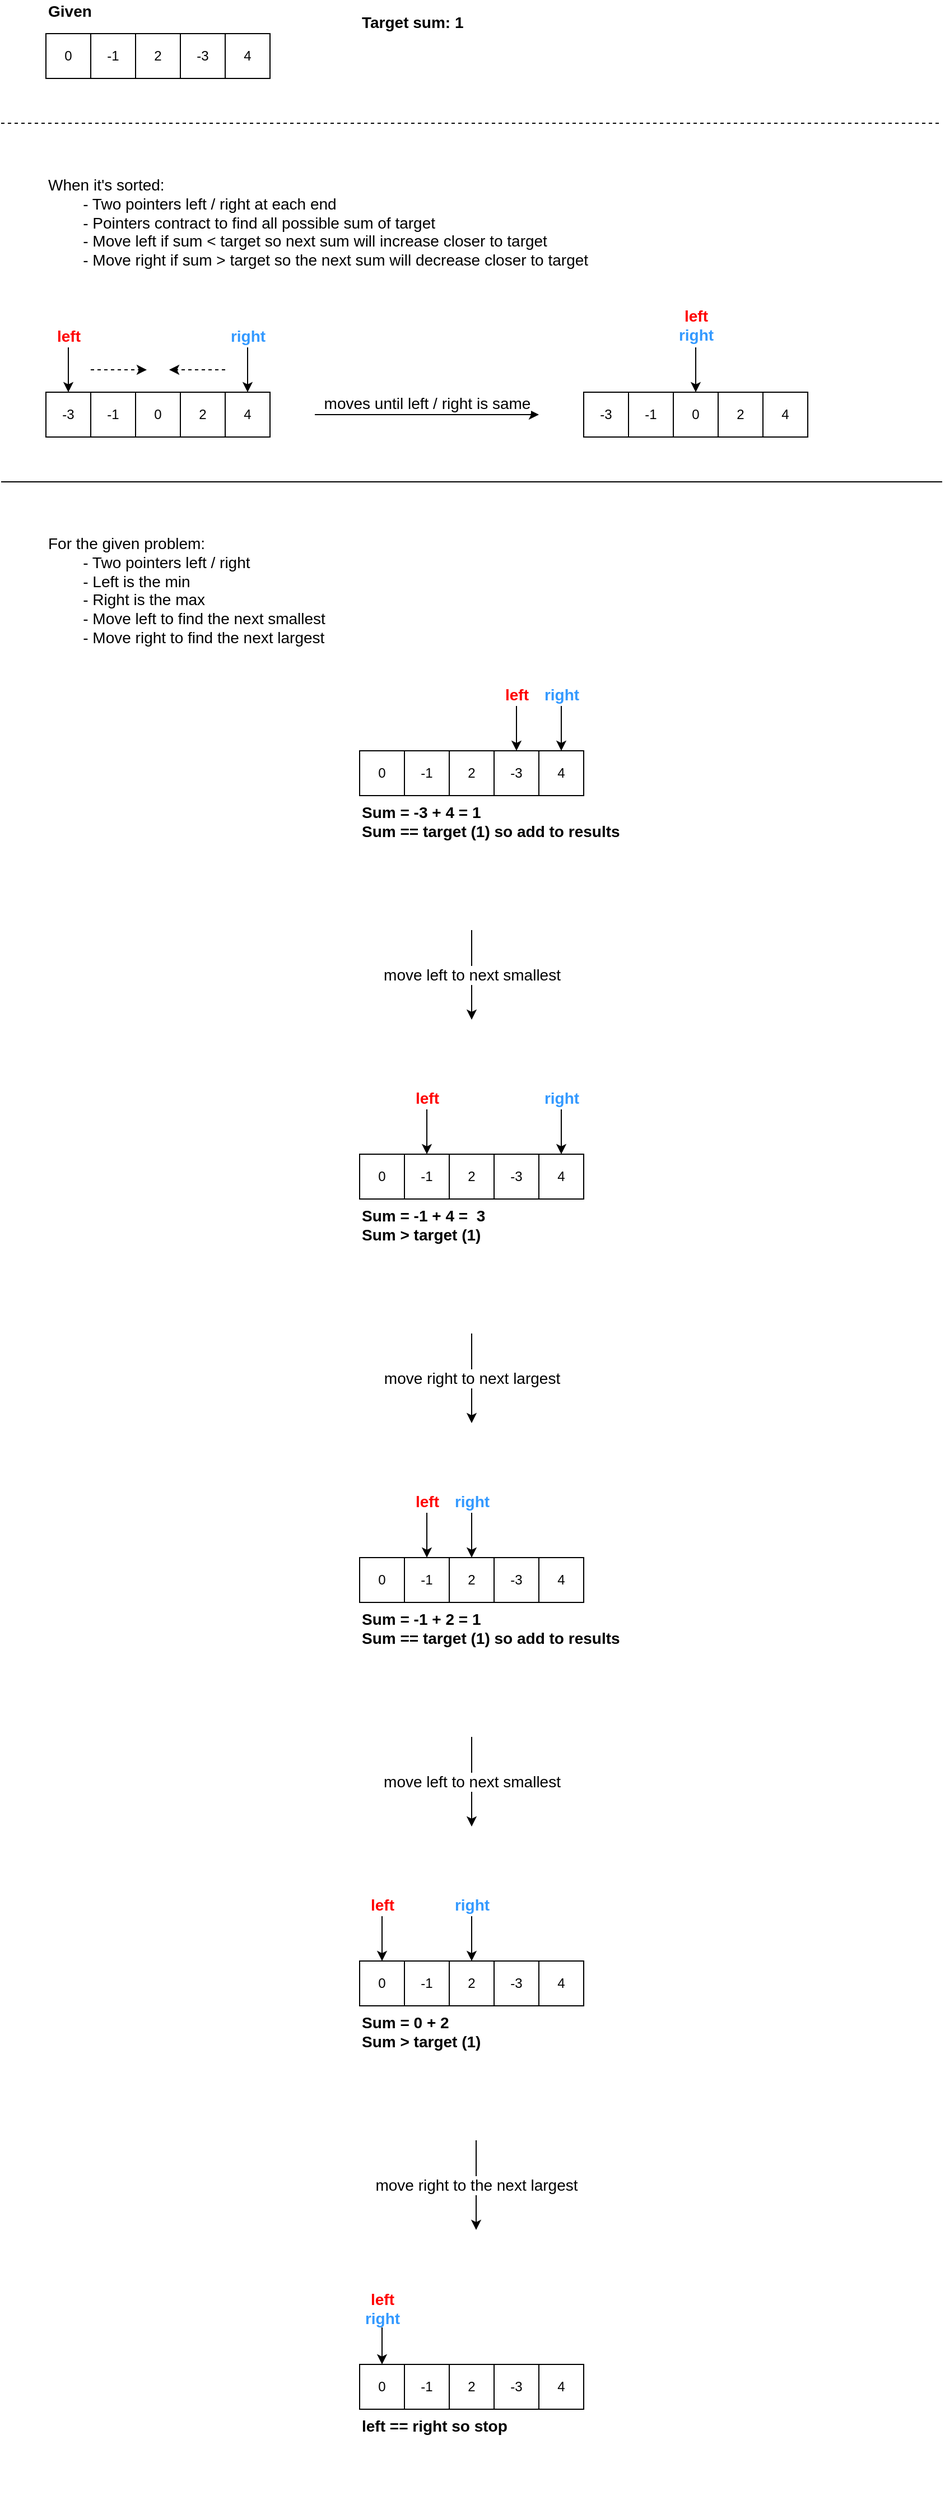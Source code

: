 <mxfile version="14.9.2" type="device" pages="3"><diagram id="GbCc5K4q3Yhyi9swN5Fx" name="Page-1"><mxGraphModel dx="1422" dy="832" grid="1" gridSize="10" guides="1" tooltips="1" connect="1" arrows="1" fold="1" page="1" pageScale="1" pageWidth="850" pageHeight="1100" math="0" shadow="0"><root><mxCell id="0"/><mxCell id="1" parent="0"/><mxCell id="HMEq5nTeN6VQjFNU1mB4-1" value="0" style="rounded=0;whiteSpace=wrap;html=1;" parent="1" vertex="1"><mxGeometry x="40" y="40" width="40" height="40" as="geometry"/></mxCell><mxCell id="HMEq5nTeN6VQjFNU1mB4-2" value="-1" style="rounded=0;whiteSpace=wrap;html=1;" parent="1" vertex="1"><mxGeometry x="80" y="40" width="40" height="40" as="geometry"/></mxCell><mxCell id="HMEq5nTeN6VQjFNU1mB4-3" value="2" style="rounded=0;whiteSpace=wrap;html=1;" parent="1" vertex="1"><mxGeometry x="120" y="40" width="40" height="40" as="geometry"/></mxCell><mxCell id="HMEq5nTeN6VQjFNU1mB4-4" value="-3" style="rounded=0;whiteSpace=wrap;html=1;" parent="1" vertex="1"><mxGeometry x="160" y="40" width="40" height="40" as="geometry"/></mxCell><mxCell id="HMEq5nTeN6VQjFNU1mB4-5" value="4" style="rounded=0;whiteSpace=wrap;html=1;" parent="1" vertex="1"><mxGeometry x="200" y="40" width="40" height="40" as="geometry"/></mxCell><mxCell id="HMEq5nTeN6VQjFNU1mB4-7" value="Given" style="text;html=1;strokeColor=none;fillColor=none;align=left;verticalAlign=middle;whiteSpace=wrap;rounded=0;fontStyle=1;fontSize=14;" parent="1" vertex="1"><mxGeometry x="40" y="10" width="40" height="20" as="geometry"/></mxCell><mxCell id="HMEq5nTeN6VQjFNU1mB4-8" value="0" style="rounded=0;whiteSpace=wrap;html=1;" parent="1" vertex="1"><mxGeometry x="120" y="360" width="40" height="40" as="geometry"/></mxCell><mxCell id="HMEq5nTeN6VQjFNU1mB4-9" value="-1" style="rounded=0;whiteSpace=wrap;html=1;" parent="1" vertex="1"><mxGeometry x="80" y="360" width="40" height="40" as="geometry"/></mxCell><mxCell id="HMEq5nTeN6VQjFNU1mB4-10" value="2" style="rounded=0;whiteSpace=wrap;html=1;" parent="1" vertex="1"><mxGeometry x="160" y="360" width="40" height="40" as="geometry"/></mxCell><mxCell id="HMEq5nTeN6VQjFNU1mB4-11" value="-3" style="rounded=0;whiteSpace=wrap;html=1;" parent="1" vertex="1"><mxGeometry x="40" y="360" width="40" height="40" as="geometry"/></mxCell><mxCell id="HMEq5nTeN6VQjFNU1mB4-12" value="4" style="rounded=0;whiteSpace=wrap;html=1;" parent="1" vertex="1"><mxGeometry x="200" y="360" width="40" height="40" as="geometry"/></mxCell><mxCell id="HMEq5nTeN6VQjFNU1mB4-13" value="&lt;span&gt;When it's sorted:&lt;br&gt;&lt;span style=&quot;white-space: pre&quot;&gt;&#9;&lt;/span&gt;- Two pointers left / right at each end&lt;br&gt;&lt;span style=&quot;white-space: pre&quot;&gt;&#9;&lt;/span&gt;- Pointers contract to find all possible sum of target&lt;br&gt;&lt;span style=&quot;white-space: pre&quot;&gt;&#9;&lt;/span&gt;- Move left if sum &amp;lt; target so next sum will increase closer to target&lt;br&gt;&lt;span style=&quot;white-space: pre&quot;&gt;&#9;&lt;/span&gt;- Move right if sum &amp;gt; target so the next sum will decrease closer to target&amp;nbsp;&lt;/span&gt;" style="text;html=1;strokeColor=none;fillColor=none;align=left;verticalAlign=top;whiteSpace=wrap;rounded=0;fontStyle=0;fontSize=14;spacingTop=0;" parent="1" vertex="1"><mxGeometry x="40" y="160" width="800" height="120" as="geometry"/></mxCell><mxCell id="HMEq5nTeN6VQjFNU1mB4-15" value="&lt;font color=&quot;#ff0000&quot;&gt;left&lt;/font&gt;" style="endArrow=classic;html=1;fontStyle=1;fontSize=14;" parent="1" edge="1"><mxGeometry x="-1" y="-10" width="50" height="50" relative="1" as="geometry"><mxPoint x="60" y="320" as="sourcePoint"/><mxPoint x="60" y="360" as="targetPoint"/><mxPoint x="10" y="-10" as="offset"/></mxGeometry></mxCell><mxCell id="HMEq5nTeN6VQjFNU1mB4-16" value="&lt;font color=&quot;#3399ff&quot;&gt;right&lt;/font&gt;" style="endArrow=classic;html=1;entryX=0.5;entryY=0;entryDx=0;entryDy=0;fontStyle=1;fontSize=14;" parent="1" target="HMEq5nTeN6VQjFNU1mB4-12" edge="1"><mxGeometry x="-1" y="-10" width="50" height="50" relative="1" as="geometry"><mxPoint x="220" y="320" as="sourcePoint"/><mxPoint x="239" y="360" as="targetPoint"/><mxPoint x="10" y="-10" as="offset"/></mxGeometry></mxCell><mxCell id="HMEq5nTeN6VQjFNU1mB4-17" value="" style="endArrow=classic;html=1;fontSize=14;dashed=1;" parent="1" edge="1"><mxGeometry width="50" height="50" relative="1" as="geometry"><mxPoint x="80" y="340" as="sourcePoint"/><mxPoint x="130" y="340" as="targetPoint"/></mxGeometry></mxCell><mxCell id="HMEq5nTeN6VQjFNU1mB4-18" value="" style="endArrow=classic;html=1;fontSize=14;dashed=1;" parent="1" edge="1"><mxGeometry width="50" height="50" relative="1" as="geometry"><mxPoint x="200" y="340" as="sourcePoint"/><mxPoint x="150" y="340" as="targetPoint"/></mxGeometry></mxCell><mxCell id="HMEq5nTeN6VQjFNU1mB4-20" value="0" style="rounded=0;whiteSpace=wrap;html=1;" parent="1" vertex="1"><mxGeometry x="600" y="360" width="40" height="40" as="geometry"/></mxCell><mxCell id="HMEq5nTeN6VQjFNU1mB4-21" value="-1" style="rounded=0;whiteSpace=wrap;html=1;" parent="1" vertex="1"><mxGeometry x="560" y="360" width="40" height="40" as="geometry"/></mxCell><mxCell id="HMEq5nTeN6VQjFNU1mB4-22" value="2" style="rounded=0;whiteSpace=wrap;html=1;" parent="1" vertex="1"><mxGeometry x="640" y="360" width="40" height="40" as="geometry"/></mxCell><mxCell id="HMEq5nTeN6VQjFNU1mB4-23" value="-3" style="rounded=0;whiteSpace=wrap;html=1;" parent="1" vertex="1"><mxGeometry x="520" y="360" width="40" height="40" as="geometry"/></mxCell><mxCell id="HMEq5nTeN6VQjFNU1mB4-24" value="4" style="rounded=0;whiteSpace=wrap;html=1;" parent="1" vertex="1"><mxGeometry x="680" y="360" width="40" height="40" as="geometry"/></mxCell><mxCell id="HMEq5nTeN6VQjFNU1mB4-25" value="&lt;font color=&quot;#ff0000&quot;&gt;left&lt;/font&gt;&lt;br&gt;&lt;font color=&quot;#3399ff&quot;&gt;right&lt;/font&gt;" style="endArrow=classic;html=1;entryX=0.5;entryY=0;entryDx=0;entryDy=0;fontStyle=1;fontSize=14;" parent="1" target="HMEq5nTeN6VQjFNU1mB4-20" edge="1"><mxGeometry x="-1" y="-20" width="50" height="50" relative="1" as="geometry"><mxPoint x="620" y="320" as="sourcePoint"/><mxPoint x="1040" y="430" as="targetPoint"/><mxPoint x="20" y="-20" as="offset"/></mxGeometry></mxCell><mxCell id="HMEq5nTeN6VQjFNU1mB4-29" value="moves until left / right is same" style="endArrow=classic;html=1;fontSize=14;" parent="1" edge="1"><mxGeometry y="10" width="50" height="50" relative="1" as="geometry"><mxPoint x="280" y="380" as="sourcePoint"/><mxPoint x="480" y="380" as="targetPoint"/><mxPoint as="offset"/></mxGeometry></mxCell><mxCell id="HMEq5nTeN6VQjFNU1mB4-30" value="For the given problem:&lt;br&gt;&lt;span style=&quot;white-space: pre&quot;&gt;&#9;&lt;/span&gt;- Two pointers left / right&lt;br&gt;&lt;span style=&quot;white-space: pre&quot;&gt;&#9;&lt;/span&gt;- Left is the min&lt;br&gt;&lt;span style=&quot;white-space: pre&quot;&gt;&#9;&lt;/span&gt;- Right is the max&lt;br&gt;&lt;span style=&quot;white-space: pre&quot;&gt;&#9;&lt;/span&gt;- Move left to find the next smallest&lt;br&gt;&lt;span style=&quot;white-space: pre&quot;&gt;&#9;&lt;/span&gt;- Move right to find the next largest" style="text;html=1;strokeColor=none;fillColor=none;align=left;verticalAlign=top;whiteSpace=wrap;rounded=0;fontStyle=0;fontSize=14;" parent="1" vertex="1"><mxGeometry x="40" y="480" width="480" height="120" as="geometry"/></mxCell><mxCell id="HMEq5nTeN6VQjFNU1mB4-31" value="0" style="rounded=0;whiteSpace=wrap;html=1;" parent="1" vertex="1"><mxGeometry x="320" y="680" width="40" height="40" as="geometry"/></mxCell><mxCell id="HMEq5nTeN6VQjFNU1mB4-32" value="-1" style="rounded=0;whiteSpace=wrap;html=1;" parent="1" vertex="1"><mxGeometry x="360" y="680" width="40" height="40" as="geometry"/></mxCell><mxCell id="HMEq5nTeN6VQjFNU1mB4-33" value="2" style="rounded=0;whiteSpace=wrap;html=1;" parent="1" vertex="1"><mxGeometry x="400" y="680" width="40" height="40" as="geometry"/></mxCell><mxCell id="HMEq5nTeN6VQjFNU1mB4-34" value="-3" style="rounded=0;whiteSpace=wrap;html=1;" parent="1" vertex="1"><mxGeometry x="440" y="680" width="40" height="40" as="geometry"/></mxCell><mxCell id="HMEq5nTeN6VQjFNU1mB4-35" value="4" style="rounded=0;whiteSpace=wrap;html=1;" parent="1" vertex="1"><mxGeometry x="480" y="680" width="40" height="40" as="geometry"/></mxCell><mxCell id="HMEq5nTeN6VQjFNU1mB4-36" value="" style="endArrow=none;html=1;fontSize=14;" parent="1" edge="1"><mxGeometry width="50" height="50" relative="1" as="geometry"><mxPoint y="440" as="sourcePoint"/><mxPoint x="840" y="440" as="targetPoint"/></mxGeometry></mxCell><mxCell id="HMEq5nTeN6VQjFNU1mB4-37" value="" style="endArrow=none;dashed=1;html=1;fontSize=14;" parent="1" edge="1"><mxGeometry width="50" height="50" relative="1" as="geometry"><mxPoint y="120" as="sourcePoint"/><mxPoint x="840" y="120" as="targetPoint"/></mxGeometry></mxCell><mxCell id="HMEq5nTeN6VQjFNU1mB4-39" value="&lt;font color=&quot;#ff0000&quot;&gt;left&lt;/font&gt;" style="endArrow=classic;html=1;entryX=0.5;entryY=0;entryDx=0;entryDy=0;fontStyle=1;fontSize=14;" parent="1" target="HMEq5nTeN6VQjFNU1mB4-34" edge="1"><mxGeometry x="-1" y="-10" width="50" height="50" relative="1" as="geometry"><mxPoint x="460" y="640" as="sourcePoint"/><mxPoint x="340" y="660" as="targetPoint"/><mxPoint x="10" y="-10" as="offset"/></mxGeometry></mxCell><mxCell id="HMEq5nTeN6VQjFNU1mB4-40" value="&lt;font color=&quot;#3399ff&quot;&gt;right&lt;/font&gt;" style="endArrow=classic;html=1;entryX=0.5;entryY=0;entryDx=0;entryDy=0;fontStyle=1;fontSize=14;" parent="1" target="HMEq5nTeN6VQjFNU1mB4-35" edge="1"><mxGeometry x="-1" y="-10" width="50" height="50" relative="1" as="geometry"><mxPoint x="500" y="640" as="sourcePoint"/><mxPoint x="529" y="370" as="targetPoint"/><mxPoint x="10" y="-10" as="offset"/></mxGeometry></mxCell><mxCell id="HMEq5nTeN6VQjFNU1mB4-41" value="0" style="rounded=0;whiteSpace=wrap;html=1;" parent="1" vertex="1"><mxGeometry x="320" y="1040" width="40" height="40" as="geometry"/></mxCell><mxCell id="HMEq5nTeN6VQjFNU1mB4-42" value="-1" style="rounded=0;whiteSpace=wrap;html=1;" parent="1" vertex="1"><mxGeometry x="360" y="1040" width="40" height="40" as="geometry"/></mxCell><mxCell id="HMEq5nTeN6VQjFNU1mB4-43" value="2" style="rounded=0;whiteSpace=wrap;html=1;" parent="1" vertex="1"><mxGeometry x="400" y="1040" width="40" height="40" as="geometry"/></mxCell><mxCell id="HMEq5nTeN6VQjFNU1mB4-44" value="-3" style="rounded=0;whiteSpace=wrap;html=1;" parent="1" vertex="1"><mxGeometry x="440" y="1040" width="40" height="40" as="geometry"/></mxCell><mxCell id="HMEq5nTeN6VQjFNU1mB4-45" value="4" style="rounded=0;whiteSpace=wrap;html=1;" parent="1" vertex="1"><mxGeometry x="480" y="1040" width="40" height="40" as="geometry"/></mxCell><mxCell id="HMEq5nTeN6VQjFNU1mB4-46" value="&lt;font color=&quot;#ff0000&quot;&gt;left&lt;/font&gt;" style="endArrow=classic;html=1;fontStyle=1;fontSize=14;" parent="1" edge="1"><mxGeometry x="-1" y="-10" width="50" height="50" relative="1" as="geometry"><mxPoint x="380" y="1000" as="sourcePoint"/><mxPoint x="380" y="1040" as="targetPoint"/><mxPoint x="10" y="-10" as="offset"/></mxGeometry></mxCell><mxCell id="HMEq5nTeN6VQjFNU1mB4-47" value="&lt;font color=&quot;#3399ff&quot;&gt;right&lt;/font&gt;" style="endArrow=classic;html=1;entryX=0.5;entryY=0;entryDx=0;entryDy=0;fontStyle=1;fontSize=14;" parent="1" target="HMEq5nTeN6VQjFNU1mB4-45" edge="1"><mxGeometry x="-1" y="-10" width="50" height="50" relative="1" as="geometry"><mxPoint x="500" y="1000" as="sourcePoint"/><mxPoint x="529" y="730" as="targetPoint"/><mxPoint x="10" y="-10" as="offset"/></mxGeometry></mxCell><mxCell id="HMEq5nTeN6VQjFNU1mB4-49" value="Target sum: 1" style="text;html=1;strokeColor=none;fillColor=none;align=left;verticalAlign=middle;whiteSpace=wrap;rounded=0;fontStyle=1;fontSize=14;" parent="1" vertex="1"><mxGeometry x="320" y="20" width="110" height="20" as="geometry"/></mxCell><mxCell id="HMEq5nTeN6VQjFNU1mB4-50" value="Sum = -3 + 4 = 1&lt;br&gt;Sum == target (1) so add to results" style="text;html=1;strokeColor=none;fillColor=none;align=left;verticalAlign=top;whiteSpace=wrap;rounded=0;fontSize=14;fontStyle=1" parent="1" vertex="1"><mxGeometry x="320" y="720" width="240" height="80" as="geometry"/></mxCell><mxCell id="HMEq5nTeN6VQjFNU1mB4-52" value="move left to next smallest" style="endArrow=classic;html=1;fontSize=14;" parent="1" edge="1"><mxGeometry width="50" height="50" relative="1" as="geometry"><mxPoint x="420" y="840" as="sourcePoint"/><mxPoint x="420" y="920" as="targetPoint"/><mxPoint as="offset"/></mxGeometry></mxCell><mxCell id="HMEq5nTeN6VQjFNU1mB4-53" value="Sum = -1 + 4 =&amp;nbsp; 3&lt;br&gt;Sum &amp;gt; target (1)" style="text;html=1;strokeColor=none;fillColor=none;align=left;verticalAlign=top;whiteSpace=wrap;rounded=0;fontSize=14;fontStyle=1" parent="1" vertex="1"><mxGeometry x="320" y="1080" width="240" height="80" as="geometry"/></mxCell><mxCell id="HMEq5nTeN6VQjFNU1mB4-54" value="0" style="rounded=0;whiteSpace=wrap;html=1;" parent="1" vertex="1"><mxGeometry x="320" y="1400" width="40" height="40" as="geometry"/></mxCell><mxCell id="HMEq5nTeN6VQjFNU1mB4-55" value="-1" style="rounded=0;whiteSpace=wrap;html=1;" parent="1" vertex="1"><mxGeometry x="360" y="1400" width="40" height="40" as="geometry"/></mxCell><mxCell id="HMEq5nTeN6VQjFNU1mB4-56" value="2" style="rounded=0;whiteSpace=wrap;html=1;" parent="1" vertex="1"><mxGeometry x="400" y="1400" width="40" height="40" as="geometry"/></mxCell><mxCell id="HMEq5nTeN6VQjFNU1mB4-57" value="-3" style="rounded=0;whiteSpace=wrap;html=1;" parent="1" vertex="1"><mxGeometry x="440" y="1400" width="40" height="40" as="geometry"/></mxCell><mxCell id="HMEq5nTeN6VQjFNU1mB4-58" value="4" style="rounded=0;whiteSpace=wrap;html=1;" parent="1" vertex="1"><mxGeometry x="480" y="1400" width="40" height="40" as="geometry"/></mxCell><mxCell id="HMEq5nTeN6VQjFNU1mB4-59" value="&lt;font color=&quot;#ff0000&quot;&gt;left&lt;/font&gt;" style="endArrow=classic;html=1;fontStyle=1;fontSize=14;" parent="1" edge="1"><mxGeometry x="-1" y="-10" width="50" height="50" relative="1" as="geometry"><mxPoint x="380" y="1360" as="sourcePoint"/><mxPoint x="380" y="1400" as="targetPoint"/><mxPoint x="10" y="-10" as="offset"/></mxGeometry></mxCell><mxCell id="HMEq5nTeN6VQjFNU1mB4-60" value="&lt;font color=&quot;#3399ff&quot;&gt;right&lt;/font&gt;" style="endArrow=classic;html=1;fontStyle=1;fontSize=14;" parent="1" edge="1"><mxGeometry x="-1" y="-10" width="50" height="50" relative="1" as="geometry"><mxPoint x="420" y="1360" as="sourcePoint"/><mxPoint x="420" y="1400" as="targetPoint"/><mxPoint x="10" y="-10" as="offset"/></mxGeometry></mxCell><mxCell id="HMEq5nTeN6VQjFNU1mB4-62" value="Sum = -1 + 2 = 1&lt;br&gt;Sum == target (1) so add to results" style="text;html=1;strokeColor=none;fillColor=none;align=left;verticalAlign=top;whiteSpace=wrap;rounded=0;fontSize=14;fontStyle=1" parent="1" vertex="1"><mxGeometry x="320" y="1440" width="240" height="80" as="geometry"/></mxCell><mxCell id="HMEq5nTeN6VQjFNU1mB4-63" value="0" style="rounded=0;whiteSpace=wrap;html=1;" parent="1" vertex="1"><mxGeometry x="320" y="1760" width="40" height="40" as="geometry"/></mxCell><mxCell id="HMEq5nTeN6VQjFNU1mB4-64" value="-1" style="rounded=0;whiteSpace=wrap;html=1;" parent="1" vertex="1"><mxGeometry x="360" y="1760" width="40" height="40" as="geometry"/></mxCell><mxCell id="HMEq5nTeN6VQjFNU1mB4-65" value="2" style="rounded=0;whiteSpace=wrap;html=1;" parent="1" vertex="1"><mxGeometry x="400" y="1760" width="40" height="40" as="geometry"/></mxCell><mxCell id="HMEq5nTeN6VQjFNU1mB4-66" value="-3" style="rounded=0;whiteSpace=wrap;html=1;" parent="1" vertex="1"><mxGeometry x="440" y="1760" width="40" height="40" as="geometry"/></mxCell><mxCell id="HMEq5nTeN6VQjFNU1mB4-67" value="4" style="rounded=0;whiteSpace=wrap;html=1;" parent="1" vertex="1"><mxGeometry x="480" y="1760" width="40" height="40" as="geometry"/></mxCell><mxCell id="HMEq5nTeN6VQjFNU1mB4-68" value="&lt;font color=&quot;#ff0000&quot;&gt;left&lt;/font&gt;" style="endArrow=classic;html=1;fontStyle=1;fontSize=14;entryX=0.5;entryY=0;entryDx=0;entryDy=0;" parent="1" target="HMEq5nTeN6VQjFNU1mB4-63" edge="1"><mxGeometry x="-1" y="-10" width="50" height="50" relative="1" as="geometry"><mxPoint x="340" y="1720" as="sourcePoint"/><mxPoint x="380" y="1760" as="targetPoint"/><mxPoint x="10" y="-10" as="offset"/></mxGeometry></mxCell><mxCell id="HMEq5nTeN6VQjFNU1mB4-69" value="&lt;font color=&quot;#3399ff&quot;&gt;right&lt;/font&gt;" style="endArrow=classic;html=1;fontStyle=1;fontSize=14;entryX=0.5;entryY=0;entryDx=0;entryDy=0;" parent="1" target="HMEq5nTeN6VQjFNU1mB4-65" edge="1"><mxGeometry x="-1" y="-10" width="50" height="50" relative="1" as="geometry"><mxPoint x="420" y="1720" as="sourcePoint"/><mxPoint x="420" y="1760" as="targetPoint"/><mxPoint x="10" y="-10" as="offset"/></mxGeometry></mxCell><mxCell id="HMEq5nTeN6VQjFNU1mB4-70" value="Sum = 0 + 2&lt;br&gt;Sum &amp;gt; target (1)" style="text;html=1;strokeColor=none;fillColor=none;align=left;verticalAlign=top;whiteSpace=wrap;rounded=0;fontSize=14;fontStyle=1" parent="1" vertex="1"><mxGeometry x="320" y="1800" width="240" height="80" as="geometry"/></mxCell><mxCell id="HMEq5nTeN6VQjFNU1mB4-72" value="move right to next largest" style="endArrow=classic;html=1;fontSize=14;" parent="1" edge="1"><mxGeometry width="50" height="50" relative="1" as="geometry"><mxPoint x="420" y="1200" as="sourcePoint"/><mxPoint x="420" y="1280" as="targetPoint"/><mxPoint as="offset"/></mxGeometry></mxCell><mxCell id="HMEq5nTeN6VQjFNU1mB4-74" value="move left to next smallest" style="endArrow=classic;html=1;fontSize=14;" parent="1" edge="1"><mxGeometry width="50" height="50" relative="1" as="geometry"><mxPoint x="420" y="1560" as="sourcePoint"/><mxPoint x="420" y="1640" as="targetPoint"/><mxPoint as="offset"/></mxGeometry></mxCell><mxCell id="HMEq5nTeN6VQjFNU1mB4-75" value="move right to the next largest" style="endArrow=classic;html=1;fontSize=14;" parent="1" edge="1"><mxGeometry width="50" height="50" relative="1" as="geometry"><mxPoint x="424" y="1920" as="sourcePoint"/><mxPoint x="424" y="2000" as="targetPoint"/><mxPoint as="offset"/></mxGeometry></mxCell><mxCell id="HMEq5nTeN6VQjFNU1mB4-76" value="0" style="rounded=0;whiteSpace=wrap;html=1;" parent="1" vertex="1"><mxGeometry x="320" y="2120" width="40" height="40" as="geometry"/></mxCell><mxCell id="HMEq5nTeN6VQjFNU1mB4-77" value="-1" style="rounded=0;whiteSpace=wrap;html=1;" parent="1" vertex="1"><mxGeometry x="360" y="2120" width="40" height="40" as="geometry"/></mxCell><mxCell id="HMEq5nTeN6VQjFNU1mB4-78" value="2" style="rounded=0;whiteSpace=wrap;html=1;" parent="1" vertex="1"><mxGeometry x="400" y="2120" width="40" height="40" as="geometry"/></mxCell><mxCell id="HMEq5nTeN6VQjFNU1mB4-79" value="-3" style="rounded=0;whiteSpace=wrap;html=1;" parent="1" vertex="1"><mxGeometry x="440" y="2120" width="40" height="40" as="geometry"/></mxCell><mxCell id="HMEq5nTeN6VQjFNU1mB4-80" value="4" style="rounded=0;whiteSpace=wrap;html=1;" parent="1" vertex="1"><mxGeometry x="480" y="2120" width="40" height="40" as="geometry"/></mxCell><mxCell id="HMEq5nTeN6VQjFNU1mB4-83" value="left == right so stop" style="text;html=1;strokeColor=none;fillColor=none;align=left;verticalAlign=top;whiteSpace=wrap;rounded=0;fontSize=14;fontStyle=1" parent="1" vertex="1"><mxGeometry x="320" y="2160" width="240" height="80" as="geometry"/></mxCell><mxCell id="HMEq5nTeN6VQjFNU1mB4-84" value="&lt;font color=&quot;#ff0000&quot;&gt;left&lt;/font&gt;&lt;br&gt;&lt;font color=&quot;#3399ff&quot;&gt;right&lt;/font&gt;" style="endArrow=classic;html=1;fontStyle=1;fontSize=14;entryX=0.5;entryY=0;entryDx=0;entryDy=0;" parent="1" target="HMEq5nTeN6VQjFNU1mB4-76" edge="1"><mxGeometry x="-1" y="-10" width="50" height="50" relative="1" as="geometry"><mxPoint x="340" y="2080" as="sourcePoint"/><mxPoint x="250" y="2156" as="targetPoint"/><mxPoint x="10" y="-10" as="offset"/></mxGeometry></mxCell></root></mxGraphModel></diagram><diagram id="Ya7NsUaWGlKdHJJlTl-e" name="next_left"><mxGraphModel dx="1422" dy="832" grid="1" gridSize="10" guides="1" tooltips="1" connect="1" arrows="1" fold="1" page="1" pageScale="1" pageWidth="850" pageHeight="1100" math="0" shadow="0"><root><mxCell id="NScjqN5zCWomtjqETge0-0"/><mxCell id="NScjqN5zCWomtjqETge0-1" parent="NScjqN5zCWomtjqETge0-0"/><mxCell id="bIxiV2p3rgcmT9L1NuMM-0" value="0" style="rounded=0;whiteSpace=wrap;html=1;" parent="NScjqN5zCWomtjqETge0-1" vertex="1"><mxGeometry x="40" y="160" width="40" height="40" as="geometry"/></mxCell><mxCell id="bIxiV2p3rgcmT9L1NuMM-1" value="-1" style="rounded=0;whiteSpace=wrap;html=1;" parent="NScjqN5zCWomtjqETge0-1" vertex="1"><mxGeometry x="80" y="160" width="40" height="40" as="geometry"/></mxCell><mxCell id="bIxiV2p3rgcmT9L1NuMM-2" value="2" style="rounded=0;whiteSpace=wrap;html=1;" parent="NScjqN5zCWomtjqETge0-1" vertex="1"><mxGeometry x="120" y="160" width="40" height="40" as="geometry"/></mxCell><mxCell id="bIxiV2p3rgcmT9L1NuMM-3" value="-3" style="rounded=0;whiteSpace=wrap;html=1;" parent="NScjqN5zCWomtjqETge0-1" vertex="1"><mxGeometry x="160" y="160" width="40" height="40" as="geometry"/></mxCell><mxCell id="bIxiV2p3rgcmT9L1NuMM-4" value="4" style="rounded=0;whiteSpace=wrap;html=1;" parent="NScjqN5zCWomtjqETge0-1" vertex="1"><mxGeometry x="200" y="160" width="40" height="40" as="geometry"/></mxCell><mxCell id="bIxiV2p3rgcmT9L1NuMM-5" value="&lt;font color=&quot;#ff0000&quot;&gt;left&lt;/font&gt;" style="endArrow=classic;html=1;entryX=0.5;entryY=0;entryDx=0;entryDy=0;fontStyle=1;fontSize=14;" parent="NScjqN5zCWomtjqETge0-1" target="bIxiV2p3rgcmT9L1NuMM-3" edge="1"><mxGeometry x="-1" y="-10" width="50" height="50" relative="1" as="geometry"><mxPoint x="180" y="120" as="sourcePoint"/><mxPoint x="60" y="140" as="targetPoint"/><mxPoint x="10" y="-10" as="offset"/></mxGeometry></mxCell><mxCell id="bIxiV2p3rgcmT9L1NuMM-7" value="&lt;b&gt;Case 1&lt;/b&gt;" style="text;html=1;strokeColor=none;fillColor=none;align=left;verticalAlign=middle;whiteSpace=wrap;rounded=0;fontSize=14;fontStyle=0" parent="NScjqN5zCWomtjqETge0-1" vertex="1"><mxGeometry x="40" y="40" width="80" height="20" as="geometry"/></mxCell><mxCell id="bIxiV2p3rgcmT9L1NuMM-8" value="" style="endArrow=classic;html=1;fontSize=14;dashed=1;" parent="NScjqN5zCWomtjqETge0-1" edge="1"><mxGeometry width="50" height="50" relative="1" as="geometry"><mxPoint x="170" y="140" as="sourcePoint"/><mxPoint x="40" y="140" as="targetPoint"/></mxGeometry></mxCell><mxCell id="bIxiV2p3rgcmT9L1NuMM-9" value="0" style="rounded=0;whiteSpace=wrap;html=1;" parent="NScjqN5zCWomtjqETge0-1" vertex="1"><mxGeometry x="480" y="160" width="40" height="40" as="geometry"/></mxCell><mxCell id="bIxiV2p3rgcmT9L1NuMM-10" value="-1" style="rounded=0;whiteSpace=wrap;html=1;" parent="NScjqN5zCWomtjqETge0-1" vertex="1"><mxGeometry x="520" y="160" width="40" height="40" as="geometry"/></mxCell><mxCell id="bIxiV2p3rgcmT9L1NuMM-11" value="2" style="rounded=0;whiteSpace=wrap;html=1;" parent="NScjqN5zCWomtjqETge0-1" vertex="1"><mxGeometry x="560" y="160" width="40" height="40" as="geometry"/></mxCell><mxCell id="bIxiV2p3rgcmT9L1NuMM-12" value="-3" style="rounded=0;whiteSpace=wrap;html=1;" parent="NScjqN5zCWomtjqETge0-1" vertex="1"><mxGeometry x="600" y="160" width="40" height="40" as="geometry"/></mxCell><mxCell id="bIxiV2p3rgcmT9L1NuMM-13" value="4" style="rounded=0;whiteSpace=wrap;html=1;" parent="NScjqN5zCWomtjqETge0-1" vertex="1"><mxGeometry x="640" y="160" width="40" height="40" as="geometry"/></mxCell><mxCell id="bIxiV2p3rgcmT9L1NuMM-14" value="&lt;font color=&quot;#ff0000&quot;&gt;left&lt;/font&gt;" style="endArrow=classic;html=1;entryX=0.5;entryY=0;entryDx=0;entryDy=0;fontStyle=1;fontSize=14;" parent="NScjqN5zCWomtjqETge0-1" target="bIxiV2p3rgcmT9L1NuMM-10" edge="1"><mxGeometry x="-1" y="-10" width="50" height="50" relative="1" as="geometry"><mxPoint x="540" y="120" as="sourcePoint"/><mxPoint x="500" y="140" as="targetPoint"/><mxPoint x="10" y="-10" as="offset"/></mxGeometry></mxCell><mxCell id="bIxiV2p3rgcmT9L1NuMM-16" value="" style="endArrow=classic;html=1;dashed=1;fontSize=14;" parent="NScjqN5zCWomtjqETge0-1" edge="1"><mxGeometry width="50" height="50" relative="1" as="geometry"><mxPoint x="320" y="180" as="sourcePoint"/><mxPoint x="400" y="180" as="targetPoint"/></mxGeometry></mxCell><mxCell id="bIxiV2p3rgcmT9L1NuMM-25" value="0" style="rounded=0;whiteSpace=wrap;html=1;" parent="NScjqN5zCWomtjqETge0-1" vertex="1"><mxGeometry x="480" y="400" width="40" height="40" as="geometry"/></mxCell><mxCell id="bIxiV2p3rgcmT9L1NuMM-26" value="-1" style="rounded=0;whiteSpace=wrap;html=1;" parent="NScjqN5zCWomtjqETge0-1" vertex="1"><mxGeometry x="520" y="400" width="40" height="40" as="geometry"/></mxCell><mxCell id="bIxiV2p3rgcmT9L1NuMM-27" value="2" style="rounded=0;whiteSpace=wrap;html=1;" parent="NScjqN5zCWomtjqETge0-1" vertex="1"><mxGeometry x="560" y="400" width="40" height="40" as="geometry"/></mxCell><mxCell id="bIxiV2p3rgcmT9L1NuMM-28" value="-3" style="rounded=0;whiteSpace=wrap;html=1;" parent="NScjqN5zCWomtjqETge0-1" vertex="1"><mxGeometry x="600" y="400" width="40" height="40" as="geometry"/></mxCell><mxCell id="bIxiV2p3rgcmT9L1NuMM-29" value="4" style="rounded=0;whiteSpace=wrap;html=1;" parent="NScjqN5zCWomtjqETge0-1" vertex="1"><mxGeometry x="640" y="400" width="40" height="40" as="geometry"/></mxCell><mxCell id="bIxiV2p3rgcmT9L1NuMM-30" value="&lt;font color=&quot;#ff0000&quot;&gt;left&lt;/font&gt;" style="endArrow=classic;html=1;entryX=0.5;entryY=0;entryDx=0;entryDy=0;fontStyle=1;fontSize=14;" parent="NScjqN5zCWomtjqETge0-1" target="bIxiV2p3rgcmT9L1NuMM-25" edge="1"><mxGeometry x="-1" y="-10" width="50" height="50" relative="1" as="geometry"><mxPoint x="500" y="360" as="sourcePoint"/><mxPoint x="500" y="380" as="targetPoint"/><mxPoint x="10" y="-10" as="offset"/></mxGeometry></mxCell><mxCell id="bIxiV2p3rgcmT9L1NuMM-31" value="" style="endArrow=classic;html=1;dashed=1;fontSize=14;" parent="NScjqN5zCWomtjqETge0-1" edge="1"><mxGeometry width="50" height="50" relative="1" as="geometry"><mxPoint x="320" y="420" as="sourcePoint"/><mxPoint x="400" y="420" as="targetPoint"/></mxGeometry></mxCell><mxCell id="bIxiV2p3rgcmT9L1NuMM-32" value="0" style="rounded=0;whiteSpace=wrap;html=1;" parent="NScjqN5zCWomtjqETge0-1" vertex="1"><mxGeometry x="40" y="400" width="40" height="40" as="geometry"/></mxCell><mxCell id="bIxiV2p3rgcmT9L1NuMM-33" value="-1" style="rounded=0;whiteSpace=wrap;html=1;" parent="NScjqN5zCWomtjqETge0-1" vertex="1"><mxGeometry x="80" y="400" width="40" height="40" as="geometry"/></mxCell><mxCell id="bIxiV2p3rgcmT9L1NuMM-34" value="2" style="rounded=0;whiteSpace=wrap;html=1;" parent="NScjqN5zCWomtjqETge0-1" vertex="1"><mxGeometry x="120" y="400" width="40" height="40" as="geometry"/></mxCell><mxCell id="bIxiV2p3rgcmT9L1NuMM-35" value="-3" style="rounded=0;whiteSpace=wrap;html=1;" parent="NScjqN5zCWomtjqETge0-1" vertex="1"><mxGeometry x="160" y="400" width="40" height="40" as="geometry"/></mxCell><mxCell id="bIxiV2p3rgcmT9L1NuMM-36" value="4" style="rounded=0;whiteSpace=wrap;html=1;" parent="NScjqN5zCWomtjqETge0-1" vertex="1"><mxGeometry x="200" y="400" width="40" height="40" as="geometry"/></mxCell><mxCell id="bIxiV2p3rgcmT9L1NuMM-37" value="&lt;font color=&quot;#ff0000&quot;&gt;left&lt;/font&gt;" style="endArrow=classic;html=1;entryX=0.5;entryY=0;entryDx=0;entryDy=0;fontStyle=1;fontSize=14;" parent="NScjqN5zCWomtjqETge0-1" target="bIxiV2p3rgcmT9L1NuMM-33" edge="1"><mxGeometry x="-1" y="-10" width="50" height="50" relative="1" as="geometry"><mxPoint x="100" y="360" as="sourcePoint"/><mxPoint x="60" y="380" as="targetPoint"/><mxPoint x="10" y="-10" as="offset"/></mxGeometry></mxCell><mxCell id="bIxiV2p3rgcmT9L1NuMM-38" value="" style="endArrow=classic;html=1;fontSize=14;dashed=1;" parent="NScjqN5zCWomtjqETge0-1" edge="1"><mxGeometry width="50" height="50" relative="1" as="geometry"><mxPoint x="40" y="380" as="sourcePoint"/><mxPoint x="240" y="380" as="targetPoint"/></mxGeometry></mxCell><mxCell id="bIxiV2p3rgcmT9L1NuMM-40" value="0" style="rounded=0;whiteSpace=wrap;html=1;" parent="NScjqN5zCWomtjqETge0-1" vertex="1"><mxGeometry x="480" y="640" width="40" height="40" as="geometry"/></mxCell><mxCell id="bIxiV2p3rgcmT9L1NuMM-41" value="-1" style="rounded=0;whiteSpace=wrap;html=1;" parent="NScjqN5zCWomtjqETge0-1" vertex="1"><mxGeometry x="520" y="640" width="40" height="40" as="geometry"/></mxCell><mxCell id="bIxiV2p3rgcmT9L1NuMM-42" value="2" style="rounded=0;whiteSpace=wrap;html=1;" parent="NScjqN5zCWomtjqETge0-1" vertex="1"><mxGeometry x="560" y="640" width="40" height="40" as="geometry"/></mxCell><mxCell id="bIxiV2p3rgcmT9L1NuMM-43" value="-3" style="rounded=0;whiteSpace=wrap;html=1;" parent="NScjqN5zCWomtjqETge0-1" vertex="1"><mxGeometry x="600" y="640" width="40" height="40" as="geometry"/></mxCell><mxCell id="bIxiV2p3rgcmT9L1NuMM-44" value="4" style="rounded=0;whiteSpace=wrap;html=1;" parent="NScjqN5zCWomtjqETge0-1" vertex="1"><mxGeometry x="640" y="640" width="40" height="40" as="geometry"/></mxCell><mxCell id="bIxiV2p3rgcmT9L1NuMM-45" value="&lt;font color=&quot;#ff0000&quot;&gt;left&lt;/font&gt;" style="endArrow=classic;html=1;fontStyle=1;fontSize=14;" parent="NScjqN5zCWomtjqETge0-1" edge="1"><mxGeometry x="-1" y="-10" width="50" height="50" relative="1" as="geometry"><mxPoint x="580" y="600" as="sourcePoint"/><mxPoint x="580" y="640" as="targetPoint"/><mxPoint x="10" y="-10" as="offset"/></mxGeometry></mxCell><mxCell id="bIxiV2p3rgcmT9L1NuMM-46" value="" style="endArrow=classic;html=1;dashed=1;fontSize=14;" parent="NScjqN5zCWomtjqETge0-1" edge="1"><mxGeometry width="50" height="50" relative="1" as="geometry"><mxPoint x="320" y="660" as="sourcePoint"/><mxPoint x="400" y="660" as="targetPoint"/></mxGeometry></mxCell><mxCell id="bIxiV2p3rgcmT9L1NuMM-47" value="0" style="rounded=0;whiteSpace=wrap;html=1;" parent="NScjqN5zCWomtjqETge0-1" vertex="1"><mxGeometry x="40" y="640" width="40" height="40" as="geometry"/></mxCell><mxCell id="bIxiV2p3rgcmT9L1NuMM-48" value="-1" style="rounded=0;whiteSpace=wrap;html=1;" parent="NScjqN5zCWomtjqETge0-1" vertex="1"><mxGeometry x="80" y="640" width="40" height="40" as="geometry"/></mxCell><mxCell id="bIxiV2p3rgcmT9L1NuMM-49" value="2" style="rounded=0;whiteSpace=wrap;html=1;" parent="NScjqN5zCWomtjqETge0-1" vertex="1"><mxGeometry x="120" y="640" width="40" height="40" as="geometry"/></mxCell><mxCell id="bIxiV2p3rgcmT9L1NuMM-50" value="-3" style="rounded=0;whiteSpace=wrap;html=1;" parent="NScjqN5zCWomtjqETge0-1" vertex="1"><mxGeometry x="160" y="640" width="40" height="40" as="geometry"/></mxCell><mxCell id="bIxiV2p3rgcmT9L1NuMM-51" value="4" style="rounded=0;whiteSpace=wrap;html=1;" parent="NScjqN5zCWomtjqETge0-1" vertex="1"><mxGeometry x="200" y="640" width="40" height="40" as="geometry"/></mxCell><mxCell id="bIxiV2p3rgcmT9L1NuMM-52" value="&lt;font color=&quot;#ff0000&quot;&gt;left&lt;/font&gt;" style="endArrow=classic;html=1;entryX=0.5;entryY=0;entryDx=0;entryDy=0;fontStyle=1;fontSize=14;" parent="NScjqN5zCWomtjqETge0-1" target="bIxiV2p3rgcmT9L1NuMM-47" edge="1"><mxGeometry x="-1" y="-10" width="50" height="50" relative="1" as="geometry"><mxPoint x="60" y="600" as="sourcePoint"/><mxPoint x="60" y="620" as="targetPoint"/><mxPoint x="10" y="-10" as="offset"/></mxGeometry></mxCell><mxCell id="bIxiV2p3rgcmT9L1NuMM-53" value="" style="endArrow=classic;html=1;fontSize=14;dashed=1;" parent="NScjqN5zCWomtjqETge0-1" edge="1"><mxGeometry width="50" height="50" relative="1" as="geometry"><mxPoint x="70" y="620" as="sourcePoint"/><mxPoint x="240" y="620" as="targetPoint"/></mxGeometry></mxCell><mxCell id="bIxiV2p3rgcmT9L1NuMM-57" value="- Left points to negative number.&lt;br&gt;- Search from left to index 0 for next smallest negatives (excluding 0)" style="text;html=1;strokeColor=none;fillColor=none;align=left;verticalAlign=middle;whiteSpace=wrap;rounded=0;fontSize=14;" parent="NScjqN5zCWomtjqETge0-1" vertex="1"><mxGeometry x="120" y="40" width="720" height="40" as="geometry"/></mxCell><mxCell id="bIxiV2p3rgcmT9L1NuMM-60" value="&lt;b&gt;Case 2&lt;/b&gt;" style="text;html=1;strokeColor=none;fillColor=none;align=left;verticalAlign=middle;whiteSpace=wrap;rounded=0;fontSize=14;fontStyle=0" parent="NScjqN5zCWomtjqETge0-1" vertex="1"><mxGeometry x="40" y="280" width="80" height="20" as="geometry"/></mxCell><mxCell id="bIxiV2p3rgcmT9L1NuMM-61" value="- Left points to negative number.&lt;br&gt;&amp;nbsp;- Search from index 0 to n for the first positive/0. &lt;b&gt;NOTE:&lt;/b&gt; Should only execute once. &lt;i&gt;Case 2 leads to Case 3.&lt;/i&gt;" style="text;html=1;strokeColor=none;fillColor=none;align=left;verticalAlign=middle;whiteSpace=wrap;rounded=0;fontSize=14;" parent="NScjqN5zCWomtjqETge0-1" vertex="1"><mxGeometry x="120" y="280" width="720" height="40" as="geometry"/></mxCell><mxCell id="bIxiV2p3rgcmT9L1NuMM-62" value="&lt;b&gt;Case 3&lt;/b&gt;" style="text;html=1;strokeColor=none;fillColor=none;align=left;verticalAlign=middle;whiteSpace=wrap;rounded=0;fontSize=14;fontStyle=0" parent="NScjqN5zCWomtjqETge0-1" vertex="1"><mxGeometry x="40" y="520" width="80" height="20" as="geometry"/></mxCell><mxCell id="bIxiV2p3rgcmT9L1NuMM-63" value="- Left points to positive number&lt;br&gt;- Search from left to last index for next smallest positive" style="text;html=1;strokeColor=none;fillColor=none;align=left;verticalAlign=middle;whiteSpace=wrap;rounded=0;fontSize=14;" parent="NScjqN5zCWomtjqETge0-1" vertex="1"><mxGeometry x="120" y="520" width="720" height="40" as="geometry"/></mxCell></root></mxGraphModel></diagram><diagram id="qgUYlWagG5qmRUoRqYMy" name="next_right"><mxGraphModel dx="1422" dy="832" grid="1" gridSize="10" guides="1" tooltips="1" connect="1" arrows="1" fold="1" page="1" pageScale="1" pageWidth="850" pageHeight="1100" math="0" shadow="0"><root><mxCell id="D2uRQfq5scpLdZbnLYt4-0"/><mxCell id="D2uRQfq5scpLdZbnLYt4-1" parent="D2uRQfq5scpLdZbnLYt4-0"/><mxCell id="1S3iMOtHdt6XeeI8kPQY-1" value="-1" style="rounded=0;whiteSpace=wrap;html=1;" parent="D2uRQfq5scpLdZbnLYt4-1" vertex="1"><mxGeometry x="80" y="160" width="40" height="40" as="geometry"/></mxCell><mxCell id="1S3iMOtHdt6XeeI8kPQY-2" value="2" style="rounded=0;whiteSpace=wrap;html=1;" parent="D2uRQfq5scpLdZbnLYt4-1" vertex="1"><mxGeometry x="120" y="160" width="40" height="40" as="geometry"/></mxCell><mxCell id="1S3iMOtHdt6XeeI8kPQY-3" value="-3" style="rounded=0;whiteSpace=wrap;html=1;" parent="D2uRQfq5scpLdZbnLYt4-1" vertex="1"><mxGeometry x="160" y="160" width="40" height="40" as="geometry"/></mxCell><mxCell id="1S3iMOtHdt6XeeI8kPQY-4" value="4" style="rounded=0;whiteSpace=wrap;html=1;" parent="D2uRQfq5scpLdZbnLYt4-1" vertex="1"><mxGeometry x="200" y="160" width="40" height="40" as="geometry"/></mxCell><mxCell id="1S3iMOtHdt6XeeI8kPQY-5" value="&lt;font color=&quot;#3399ff&quot;&gt;right&lt;/font&gt;" style="endArrow=classic;html=1;fontStyle=1;fontSize=14;" parent="D2uRQfq5scpLdZbnLYt4-1" edge="1"><mxGeometry x="-1" y="-10" width="50" height="50" relative="1" as="geometry"><mxPoint x="220" y="120" as="sourcePoint"/><mxPoint x="220" y="160" as="targetPoint"/><mxPoint x="10" y="-10" as="offset"/></mxGeometry></mxCell><mxCell id="1S3iMOtHdt6XeeI8kPQY-6" value="&lt;b&gt;Case 1&lt;/b&gt;" style="text;html=1;strokeColor=none;fillColor=none;align=left;verticalAlign=middle;whiteSpace=wrap;rounded=0;fontSize=14;fontStyle=0" parent="D2uRQfq5scpLdZbnLYt4-1" vertex="1"><mxGeometry x="40" y="40" width="80" height="20" as="geometry"/></mxCell><mxCell id="1S3iMOtHdt6XeeI8kPQY-7" value="" style="endArrow=classic;html=1;fontSize=14;dashed=1;" parent="D2uRQfq5scpLdZbnLYt4-1" edge="1"><mxGeometry width="50" height="50" relative="1" as="geometry"><mxPoint x="210" y="140" as="sourcePoint"/><mxPoint x="40" y="140" as="targetPoint"/></mxGeometry></mxCell><mxCell id="1S3iMOtHdt6XeeI8kPQY-9" value="-1" style="rounded=0;whiteSpace=wrap;html=1;" parent="D2uRQfq5scpLdZbnLYt4-1" vertex="1"><mxGeometry x="520" y="160" width="40" height="40" as="geometry"/></mxCell><mxCell id="1S3iMOtHdt6XeeI8kPQY-10" value="2" style="rounded=0;whiteSpace=wrap;html=1;" parent="D2uRQfq5scpLdZbnLYt4-1" vertex="1"><mxGeometry x="560" y="160" width="40" height="40" as="geometry"/></mxCell><mxCell id="1S3iMOtHdt6XeeI8kPQY-11" value="-3" style="rounded=0;whiteSpace=wrap;html=1;" parent="D2uRQfq5scpLdZbnLYt4-1" vertex="1"><mxGeometry x="600" y="160" width="40" height="40" as="geometry"/></mxCell><mxCell id="1S3iMOtHdt6XeeI8kPQY-12" value="4" style="rounded=0;whiteSpace=wrap;html=1;" parent="D2uRQfq5scpLdZbnLYt4-1" vertex="1"><mxGeometry x="640" y="160" width="40" height="40" as="geometry"/></mxCell><mxCell id="1S3iMOtHdt6XeeI8kPQY-14" value="" style="endArrow=classic;html=1;dashed=1;fontSize=14;" parent="D2uRQfq5scpLdZbnLYt4-1" edge="1"><mxGeometry width="50" height="50" relative="1" as="geometry"><mxPoint x="320" y="180" as="sourcePoint"/><mxPoint x="400" y="180" as="targetPoint"/></mxGeometry></mxCell><mxCell id="1S3iMOtHdt6XeeI8kPQY-16" value="-1" style="rounded=0;whiteSpace=wrap;html=1;" parent="D2uRQfq5scpLdZbnLYt4-1" vertex="1"><mxGeometry x="520" y="400" width="40" height="40" as="geometry"/></mxCell><mxCell id="1S3iMOtHdt6XeeI8kPQY-17" value="2" style="rounded=0;whiteSpace=wrap;html=1;" parent="D2uRQfq5scpLdZbnLYt4-1" vertex="1"><mxGeometry x="560" y="400" width="40" height="40" as="geometry"/></mxCell><mxCell id="1S3iMOtHdt6XeeI8kPQY-18" value="-3" style="rounded=0;whiteSpace=wrap;html=1;" parent="D2uRQfq5scpLdZbnLYt4-1" vertex="1"><mxGeometry x="600" y="400" width="40" height="40" as="geometry"/></mxCell><mxCell id="1S3iMOtHdt6XeeI8kPQY-19" value="4" style="rounded=0;whiteSpace=wrap;html=1;" parent="D2uRQfq5scpLdZbnLYt4-1" vertex="1"><mxGeometry x="640" y="400" width="40" height="40" as="geometry"/></mxCell><mxCell id="1S3iMOtHdt6XeeI8kPQY-21" value="" style="endArrow=classic;html=1;dashed=1;fontSize=14;" parent="D2uRQfq5scpLdZbnLYt4-1" edge="1"><mxGeometry width="50" height="50" relative="1" as="geometry"><mxPoint x="320" y="420" as="sourcePoint"/><mxPoint x="400" y="420" as="targetPoint"/></mxGeometry></mxCell><mxCell id="1S3iMOtHdt6XeeI8kPQY-23" value="-1" style="rounded=0;whiteSpace=wrap;html=1;" parent="D2uRQfq5scpLdZbnLYt4-1" vertex="1"><mxGeometry x="80" y="400" width="40" height="40" as="geometry"/></mxCell><mxCell id="1S3iMOtHdt6XeeI8kPQY-24" value="2" style="rounded=0;whiteSpace=wrap;html=1;" parent="D2uRQfq5scpLdZbnLYt4-1" vertex="1"><mxGeometry x="120" y="400" width="40" height="40" as="geometry"/></mxCell><mxCell id="1S3iMOtHdt6XeeI8kPQY-25" value="-3" style="rounded=0;whiteSpace=wrap;html=1;" parent="D2uRQfq5scpLdZbnLYt4-1" vertex="1"><mxGeometry x="160" y="400" width="40" height="40" as="geometry"/></mxCell><mxCell id="1S3iMOtHdt6XeeI8kPQY-26" value="4" style="rounded=0;whiteSpace=wrap;html=1;" parent="D2uRQfq5scpLdZbnLYt4-1" vertex="1"><mxGeometry x="200" y="400" width="40" height="40" as="geometry"/></mxCell><mxCell id="1S3iMOtHdt6XeeI8kPQY-30" value="-1" style="rounded=0;whiteSpace=wrap;html=1;" parent="D2uRQfq5scpLdZbnLYt4-1" vertex="1"><mxGeometry x="520" y="640" width="40" height="40" as="geometry"/></mxCell><mxCell id="1S3iMOtHdt6XeeI8kPQY-31" value="2" style="rounded=0;whiteSpace=wrap;html=1;" parent="D2uRQfq5scpLdZbnLYt4-1" vertex="1"><mxGeometry x="560" y="640" width="40" height="40" as="geometry"/></mxCell><mxCell id="1S3iMOtHdt6XeeI8kPQY-32" value="-3" style="rounded=0;whiteSpace=wrap;html=1;" parent="D2uRQfq5scpLdZbnLYt4-1" vertex="1"><mxGeometry x="600" y="640" width="40" height="40" as="geometry"/></mxCell><mxCell id="1S3iMOtHdt6XeeI8kPQY-33" value="4" style="rounded=0;whiteSpace=wrap;html=1;" parent="D2uRQfq5scpLdZbnLYt4-1" vertex="1"><mxGeometry x="640" y="640" width="40" height="40" as="geometry"/></mxCell><mxCell id="1S3iMOtHdt6XeeI8kPQY-35" value="" style="endArrow=classic;html=1;dashed=1;fontSize=14;" parent="D2uRQfq5scpLdZbnLYt4-1" edge="1"><mxGeometry width="50" height="50" relative="1" as="geometry"><mxPoint x="320" y="660" as="sourcePoint"/><mxPoint x="400" y="660" as="targetPoint"/></mxGeometry></mxCell><mxCell id="1S3iMOtHdt6XeeI8kPQY-37" value="-1" style="rounded=0;whiteSpace=wrap;html=1;" parent="D2uRQfq5scpLdZbnLYt4-1" vertex="1"><mxGeometry x="80" y="640" width="40" height="40" as="geometry"/></mxCell><mxCell id="1S3iMOtHdt6XeeI8kPQY-38" value="2" style="rounded=0;whiteSpace=wrap;html=1;" parent="D2uRQfq5scpLdZbnLYt4-1" vertex="1"><mxGeometry x="120" y="640" width="40" height="40" as="geometry"/></mxCell><mxCell id="1S3iMOtHdt6XeeI8kPQY-39" value="-3" style="rounded=0;whiteSpace=wrap;html=1;" parent="D2uRQfq5scpLdZbnLYt4-1" vertex="1"><mxGeometry x="160" y="640" width="40" height="40" as="geometry"/></mxCell><mxCell id="1S3iMOtHdt6XeeI8kPQY-40" value="4" style="rounded=0;whiteSpace=wrap;html=1;" parent="D2uRQfq5scpLdZbnLYt4-1" vertex="1"><mxGeometry x="200" y="640" width="40" height="40" as="geometry"/></mxCell><mxCell id="1S3iMOtHdt6XeeI8kPQY-43" value="- Right points to positive number.&lt;br&gt;- Search from right to index 0 for the next largest positive (excluding 0)" style="text;html=1;strokeColor=none;fillColor=none;align=left;verticalAlign=middle;whiteSpace=wrap;rounded=0;fontSize=14;" parent="D2uRQfq5scpLdZbnLYt4-1" vertex="1"><mxGeometry x="120" y="40" width="720" height="40" as="geometry"/></mxCell><mxCell id="1S3iMOtHdt6XeeI8kPQY-44" value="&lt;b&gt;Case 2&lt;/b&gt;" style="text;html=1;strokeColor=none;fillColor=none;align=left;verticalAlign=middle;whiteSpace=wrap;rounded=0;fontSize=14;fontStyle=0" parent="D2uRQfq5scpLdZbnLYt4-1" vertex="1"><mxGeometry x="40" y="280" width="80" height="20" as="geometry"/></mxCell><mxCell id="1S3iMOtHdt6XeeI8kPQY-45" value="- Right points to positive number&lt;br&gt;- Search from index 0 to n for the next largest negative/0.&amp;nbsp;&lt;b&gt;NOTE:&lt;/b&gt;&amp;nbsp;&lt;i&gt;Should only execute once. Case 2 leads to Case 3.&lt;/i&gt;" style="text;html=1;strokeColor=none;fillColor=none;align=left;verticalAlign=middle;whiteSpace=wrap;rounded=0;fontSize=14;" parent="D2uRQfq5scpLdZbnLYt4-1" vertex="1"><mxGeometry x="120" y="280" width="730" height="40" as="geometry"/></mxCell><mxCell id="1S3iMOtHdt6XeeI8kPQY-46" value="&lt;b&gt;Case 3&lt;/b&gt;" style="text;html=1;strokeColor=none;fillColor=none;align=left;verticalAlign=middle;whiteSpace=wrap;rounded=0;fontSize=14;fontStyle=0" parent="D2uRQfq5scpLdZbnLYt4-1" vertex="1"><mxGeometry x="40" y="520" width="80" height="20" as="geometry"/></mxCell><mxCell id="1S3iMOtHdt6XeeI8kPQY-47" value="- Right points to negative number&lt;br&gt;- Search from right to last index for next largest negative" style="text;html=1;strokeColor=none;fillColor=none;align=left;verticalAlign=middle;whiteSpace=wrap;rounded=0;fontSize=14;" parent="D2uRQfq5scpLdZbnLYt4-1" vertex="1"><mxGeometry x="120" y="520" width="720" height="40" as="geometry"/></mxCell><mxCell id="6cJeaIaCu-0khJIdRiKv-0" value="&lt;font color=&quot;#3399ff&quot;&gt;right&lt;/font&gt;" style="endArrow=classic;html=1;fontStyle=1;fontSize=14;entryX=0.5;entryY=0;entryDx=0;entryDy=0;" parent="D2uRQfq5scpLdZbnLYt4-1" target="1S3iMOtHdt6XeeI8kPQY-10" edge="1"><mxGeometry x="-1" y="-10" width="50" height="50" relative="1" as="geometry"><mxPoint x="580" y="120" as="sourcePoint"/><mxPoint x="230" y="170" as="targetPoint"/><mxPoint x="10" y="-10" as="offset"/></mxGeometry></mxCell><mxCell id="lJpVphAVXUdJHOiGM-Vb-0" value="&lt;font color=&quot;#3399ff&quot;&gt;right&lt;/font&gt;" style="endArrow=classic;html=1;fontStyle=1;fontSize=14;entryX=0.5;entryY=0;entryDx=0;entryDy=0;" parent="D2uRQfq5scpLdZbnLYt4-1" target="1S3iMOtHdt6XeeI8kPQY-24" edge="1"><mxGeometry x="-1" y="-10" width="50" height="50" relative="1" as="geometry"><mxPoint x="140" y="360" as="sourcePoint"/><mxPoint x="60" y="400" as="targetPoint"/><mxPoint x="10" y="-10" as="offset"/></mxGeometry></mxCell><mxCell id="lJpVphAVXUdJHOiGM-Vb-1" value="" style="endArrow=classic;html=1;fontSize=14;dashed=1;" parent="D2uRQfq5scpLdZbnLYt4-1" edge="1"><mxGeometry width="50" height="50" relative="1" as="geometry"><mxPoint x="40" y="380" as="sourcePoint"/><mxPoint x="240" y="380" as="targetPoint"/></mxGeometry></mxCell><mxCell id="lJpVphAVXUdJHOiGM-Vb-2" value="&lt;font color=&quot;#3399ff&quot;&gt;right&lt;/font&gt;" style="endArrow=classic;html=1;fontStyle=1;fontSize=14;entryX=0.5;entryY=0;entryDx=0;entryDy=0;" parent="D2uRQfq5scpLdZbnLYt4-1" target="YBO0_6F5WFWV1zg-s_4z-2" edge="1"><mxGeometry x="-1" y="-10" width="50" height="50" relative="1" as="geometry"><mxPoint x="500" y="360" as="sourcePoint"/><mxPoint x="590" y="170" as="targetPoint"/><mxPoint x="10" y="-10" as="offset"/></mxGeometry></mxCell><mxCell id="lJpVphAVXUdJHOiGM-Vb-3" value="&lt;font color=&quot;#3399ff&quot;&gt;right&lt;/font&gt;" style="endArrow=classic;html=1;fontStyle=1;fontSize=14;entryX=0.5;entryY=0;entryDx=0;entryDy=0;" parent="D2uRQfq5scpLdZbnLYt4-1" target="YBO0_6F5WFWV1zg-s_4z-5" edge="1"><mxGeometry x="-1" y="-10" width="50" height="50" relative="1" as="geometry"><mxPoint x="60" y="600" as="sourcePoint"/><mxPoint x="150" y="410" as="targetPoint"/><mxPoint x="10" y="-10" as="offset"/></mxGeometry></mxCell><mxCell id="njVPucTNtfrbxQDgAN4q-0" value="" style="endArrow=classic;html=1;fontSize=14;dashed=1;" parent="D2uRQfq5scpLdZbnLYt4-1" edge="1"><mxGeometry width="50" height="50" relative="1" as="geometry"><mxPoint x="70" y="620" as="sourcePoint"/><mxPoint x="240" y="620" as="targetPoint"/></mxGeometry></mxCell><mxCell id="njVPucTNtfrbxQDgAN4q-1" value="&lt;font color=&quot;#3399ff&quot;&gt;right&lt;/font&gt;" style="endArrow=classic;html=1;fontStyle=1;fontSize=14;" parent="D2uRQfq5scpLdZbnLYt4-1" edge="1"><mxGeometry x="-1" y="-10" width="50" height="50" relative="1" as="geometry"><mxPoint x="540" y="600" as="sourcePoint"/><mxPoint x="540" y="640" as="targetPoint"/><mxPoint x="10" y="-10" as="offset"/></mxGeometry></mxCell><mxCell id="YBO0_6F5WFWV1zg-s_4z-0" value="0" style="rounded=0;whiteSpace=wrap;html=1;" parent="D2uRQfq5scpLdZbnLYt4-1" vertex="1"><mxGeometry x="40" y="160" width="40" height="40" as="geometry"/></mxCell><mxCell id="YBO0_6F5WFWV1zg-s_4z-1" value="0" style="rounded=0;whiteSpace=wrap;html=1;" parent="D2uRQfq5scpLdZbnLYt4-1" vertex="1"><mxGeometry x="480" y="160" width="40" height="40" as="geometry"/></mxCell><mxCell id="YBO0_6F5WFWV1zg-s_4z-2" value="0" style="rounded=0;whiteSpace=wrap;html=1;" parent="D2uRQfq5scpLdZbnLYt4-1" vertex="1"><mxGeometry x="480" y="400" width="40" height="40" as="geometry"/></mxCell><mxCell id="YBO0_6F5WFWV1zg-s_4z-3" value="0" style="rounded=0;whiteSpace=wrap;html=1;" parent="D2uRQfq5scpLdZbnLYt4-1" vertex="1"><mxGeometry x="40" y="400" width="40" height="40" as="geometry"/></mxCell><mxCell id="YBO0_6F5WFWV1zg-s_4z-4" value="0" style="rounded=0;whiteSpace=wrap;html=1;" parent="D2uRQfq5scpLdZbnLYt4-1" vertex="1"><mxGeometry x="480" y="640" width="40" height="40" as="geometry"/></mxCell><mxCell id="YBO0_6F5WFWV1zg-s_4z-5" value="0" style="rounded=0;whiteSpace=wrap;html=1;" parent="D2uRQfq5scpLdZbnLYt4-1" vertex="1"><mxGeometry x="40" y="640" width="40" height="40" as="geometry"/></mxCell></root></mxGraphModel></diagram></mxfile>